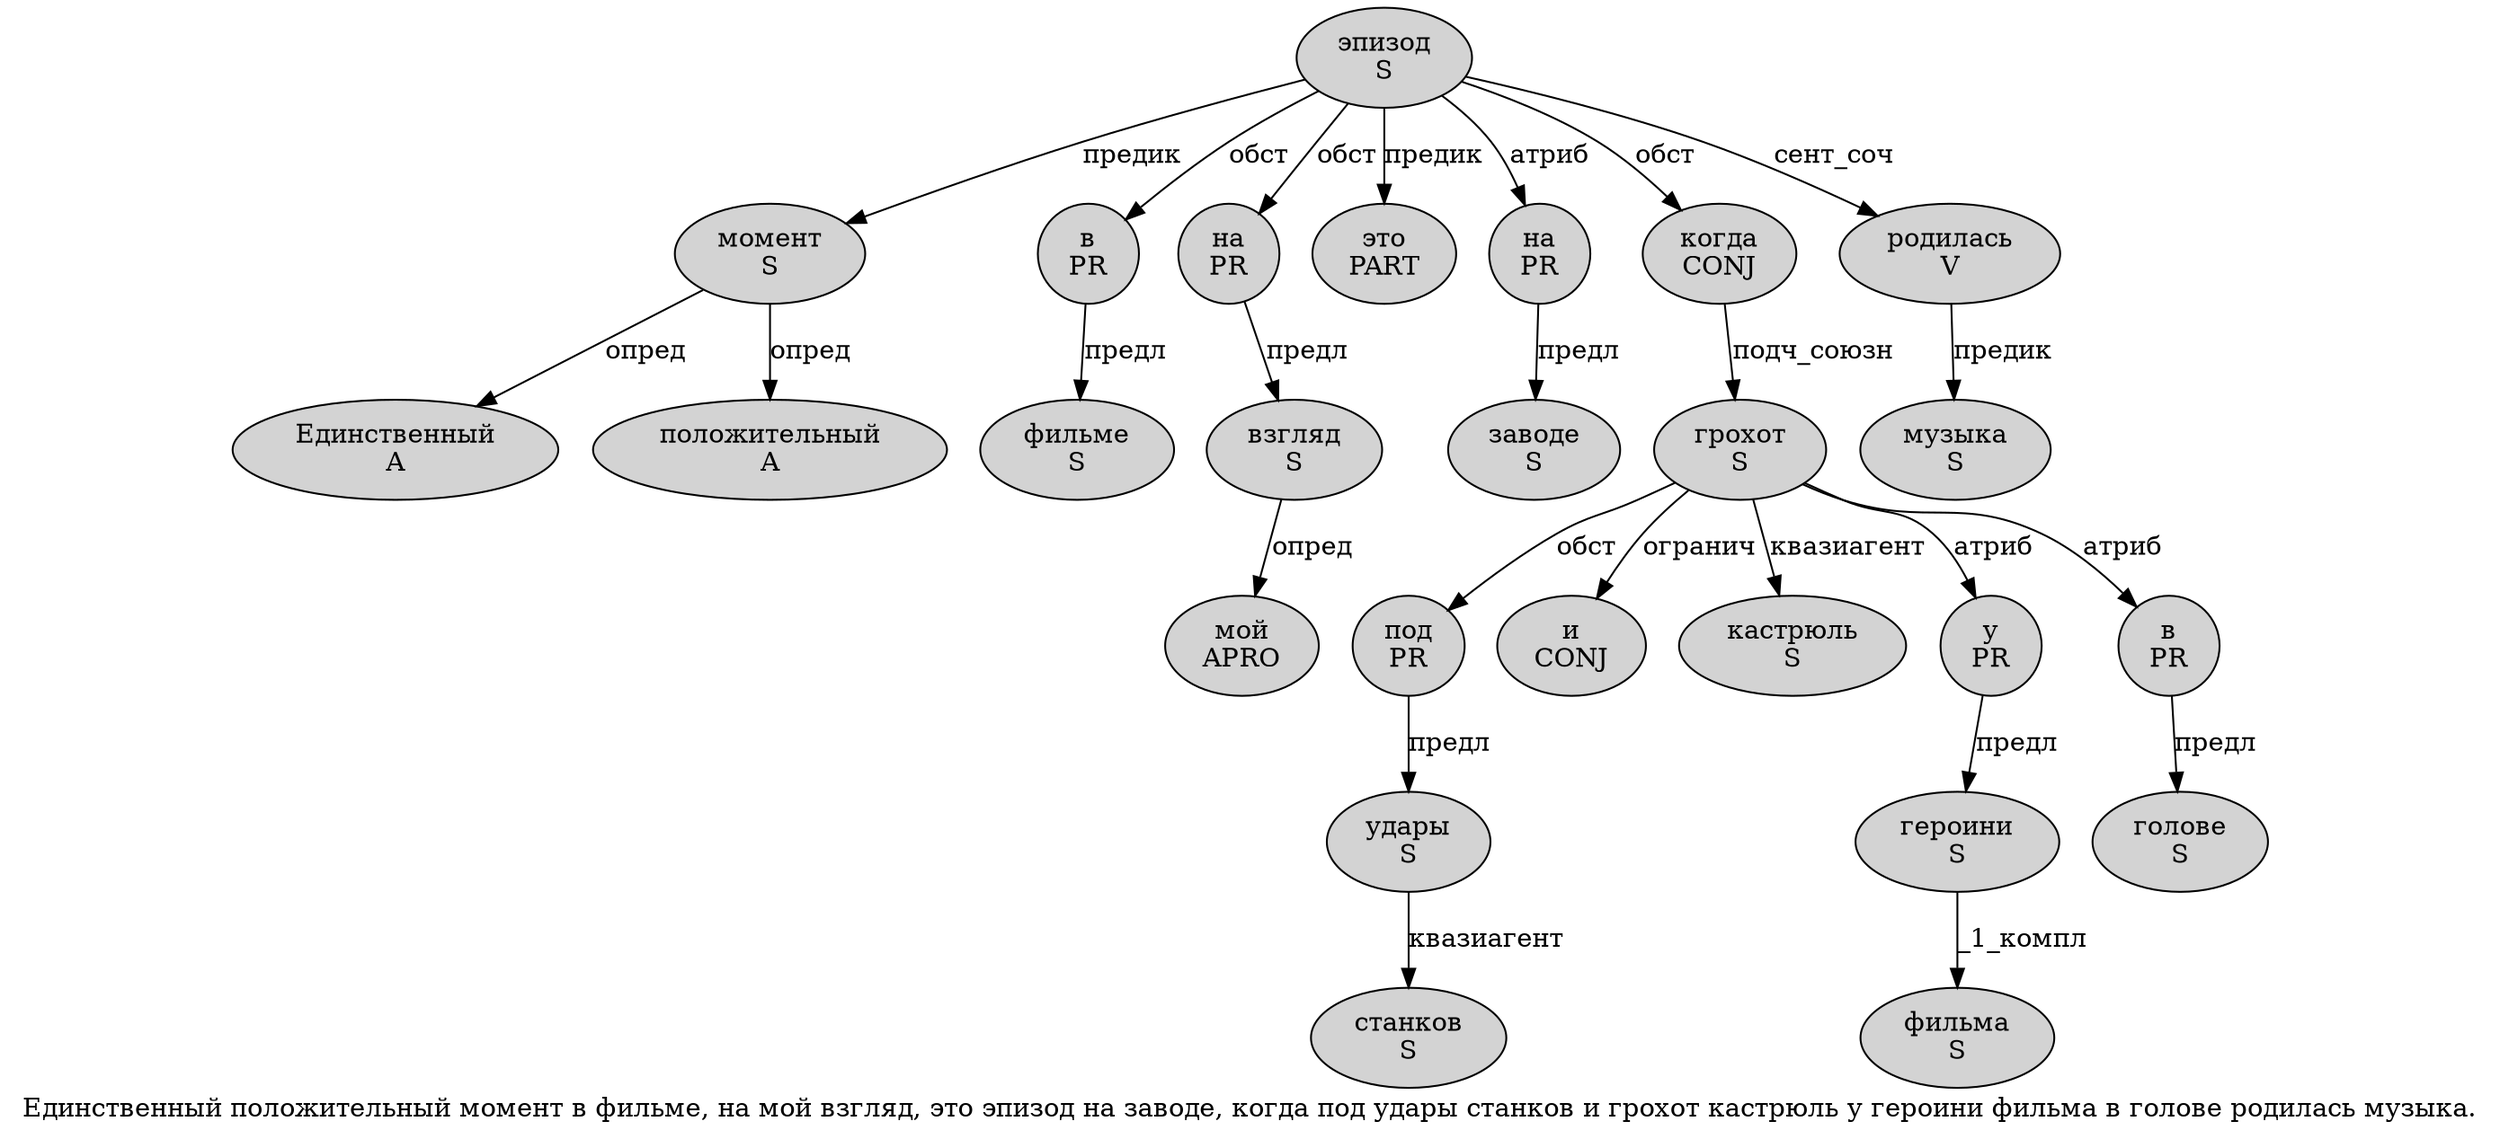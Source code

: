 digraph SENTENCE_2378 {
	graph [label="Единственный положительный момент в фильме, на мой взгляд, это эпизод на заводе, когда под удары станков и грохот кастрюль у героини фильма в голове родилась музыка."]
	node [style=filled]
		0 [label="Единственный
A" color="" fillcolor=lightgray penwidth=1 shape=ellipse]
		1 [label="положительный
A" color="" fillcolor=lightgray penwidth=1 shape=ellipse]
		2 [label="момент
S" color="" fillcolor=lightgray penwidth=1 shape=ellipse]
		3 [label="в
PR" color="" fillcolor=lightgray penwidth=1 shape=ellipse]
		4 [label="фильме
S" color="" fillcolor=lightgray penwidth=1 shape=ellipse]
		6 [label="на
PR" color="" fillcolor=lightgray penwidth=1 shape=ellipse]
		7 [label="мой
APRO" color="" fillcolor=lightgray penwidth=1 shape=ellipse]
		8 [label="взгляд
S" color="" fillcolor=lightgray penwidth=1 shape=ellipse]
		10 [label="это
PART" color="" fillcolor=lightgray penwidth=1 shape=ellipse]
		11 [label="эпизод
S" color="" fillcolor=lightgray penwidth=1 shape=ellipse]
		12 [label="на
PR" color="" fillcolor=lightgray penwidth=1 shape=ellipse]
		13 [label="заводе
S" color="" fillcolor=lightgray penwidth=1 shape=ellipse]
		15 [label="когда
CONJ" color="" fillcolor=lightgray penwidth=1 shape=ellipse]
		16 [label="под
PR" color="" fillcolor=lightgray penwidth=1 shape=ellipse]
		17 [label="удары
S" color="" fillcolor=lightgray penwidth=1 shape=ellipse]
		18 [label="станков
S" color="" fillcolor=lightgray penwidth=1 shape=ellipse]
		19 [label="и
CONJ" color="" fillcolor=lightgray penwidth=1 shape=ellipse]
		20 [label="грохот
S" color="" fillcolor=lightgray penwidth=1 shape=ellipse]
		21 [label="кастрюль
S" color="" fillcolor=lightgray penwidth=1 shape=ellipse]
		22 [label="у
PR" color="" fillcolor=lightgray penwidth=1 shape=ellipse]
		23 [label="героини
S" color="" fillcolor=lightgray penwidth=1 shape=ellipse]
		24 [label="фильма
S" color="" fillcolor=lightgray penwidth=1 shape=ellipse]
		25 [label="в
PR" color="" fillcolor=lightgray penwidth=1 shape=ellipse]
		26 [label="голове
S" color="" fillcolor=lightgray penwidth=1 shape=ellipse]
		27 [label="родилась
V" color="" fillcolor=lightgray penwidth=1 shape=ellipse]
		28 [label="музыка
S" color="" fillcolor=lightgray penwidth=1 shape=ellipse]
			25 -> 26 [label="предл"]
			27 -> 28 [label="предик"]
			20 -> 16 [label="обст"]
			20 -> 19 [label="огранич"]
			20 -> 21 [label="квазиагент"]
			20 -> 22 [label="атриб"]
			20 -> 25 [label="атриб"]
			12 -> 13 [label="предл"]
			3 -> 4 [label="предл"]
			11 -> 2 [label="предик"]
			11 -> 3 [label="обст"]
			11 -> 6 [label="обст"]
			11 -> 10 [label="предик"]
			11 -> 12 [label="атриб"]
			11 -> 15 [label="обст"]
			11 -> 27 [label="сент_соч"]
			2 -> 0 [label="опред"]
			2 -> 1 [label="опред"]
			23 -> 24 [label="_1_компл"]
			22 -> 23 [label="предл"]
			8 -> 7 [label="опред"]
			6 -> 8 [label="предл"]
			17 -> 18 [label="квазиагент"]
			15 -> 20 [label="подч_союзн"]
			16 -> 17 [label="предл"]
}